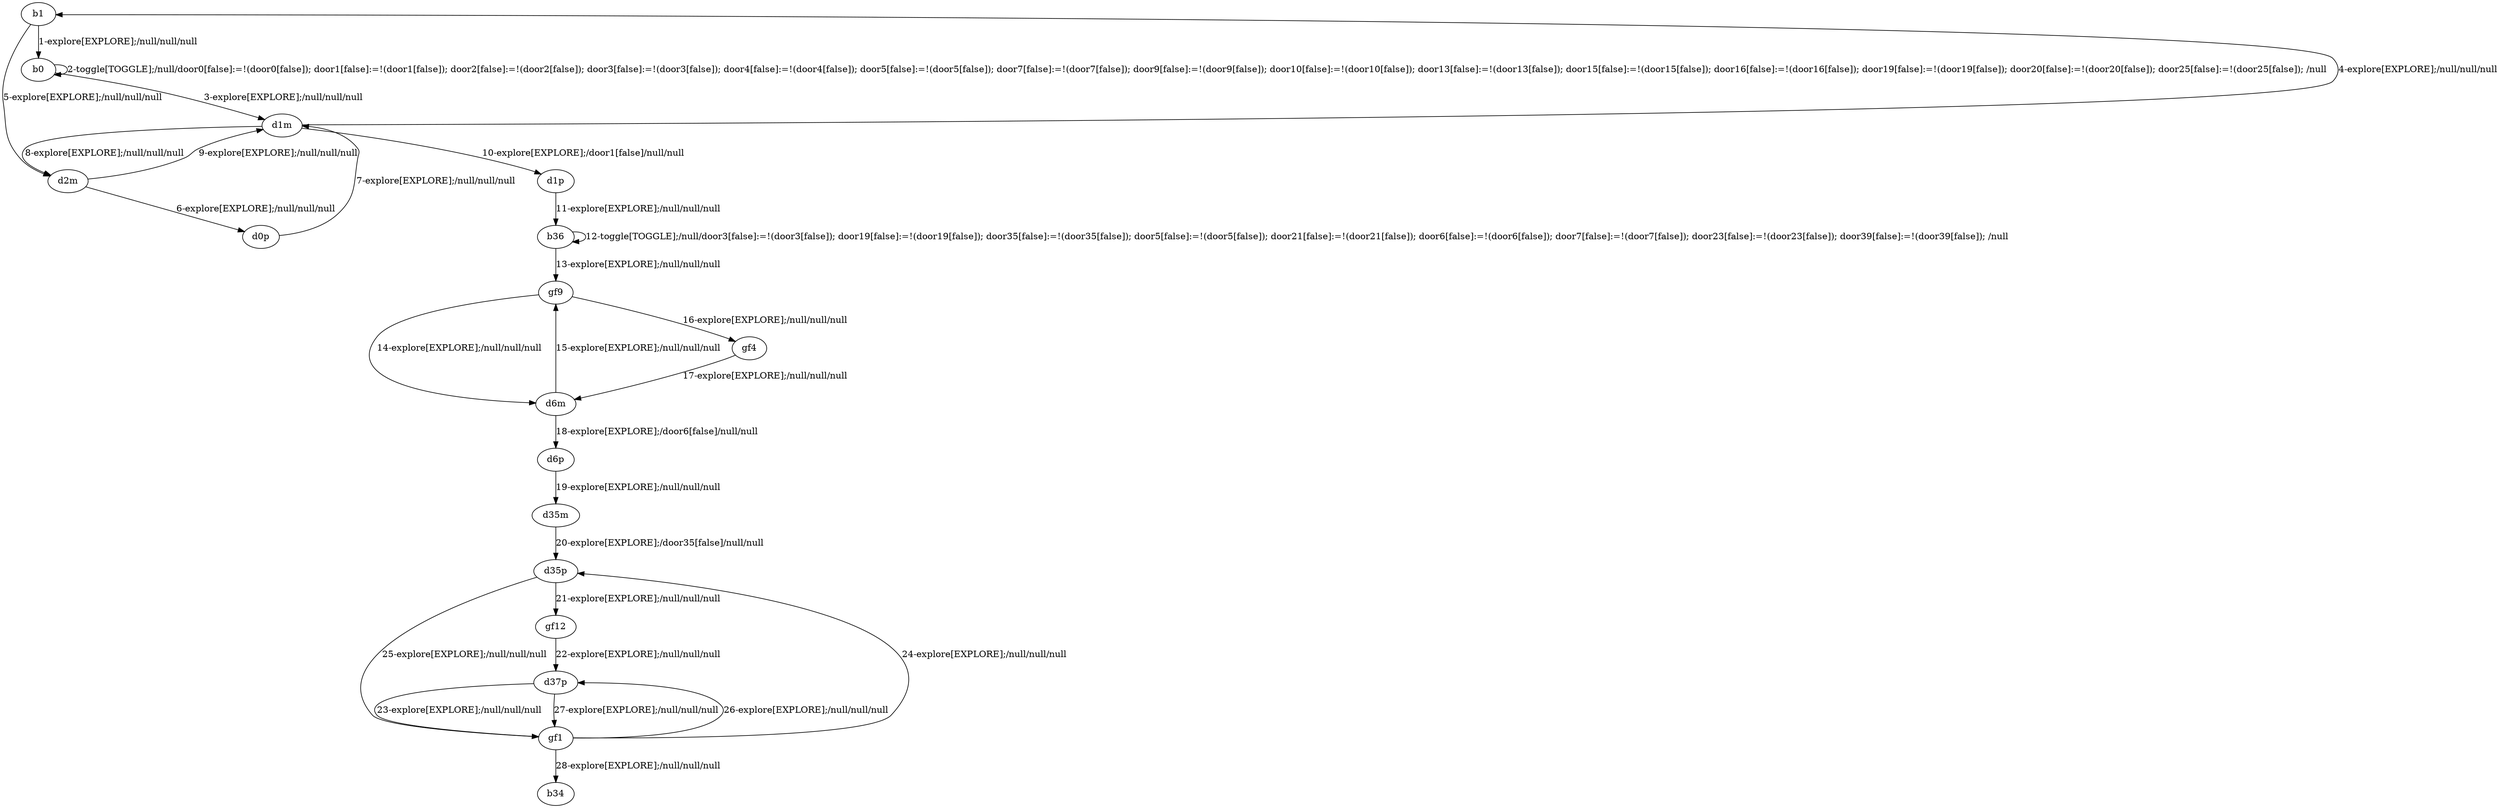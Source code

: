 # Total number of goals covered by this test: 1
# gf1 --> b34

digraph g {
"b1" -> "b0" [label = "1-explore[EXPLORE];/null/null/null"];
"b0" -> "b0" [label = "2-toggle[TOGGLE];/null/door0[false]:=!(door0[false]); door1[false]:=!(door1[false]); door2[false]:=!(door2[false]); door3[false]:=!(door3[false]); door4[false]:=!(door4[false]); door5[false]:=!(door5[false]); door7[false]:=!(door7[false]); door9[false]:=!(door9[false]); door10[false]:=!(door10[false]); door13[false]:=!(door13[false]); door15[false]:=!(door15[false]); door16[false]:=!(door16[false]); door19[false]:=!(door19[false]); door20[false]:=!(door20[false]); door25[false]:=!(door25[false]); /null"];
"b0" -> "d1m" [label = "3-explore[EXPLORE];/null/null/null"];
"d1m" -> "b1" [label = "4-explore[EXPLORE];/null/null/null"];
"b1" -> "d2m" [label = "5-explore[EXPLORE];/null/null/null"];
"d2m" -> "d0p" [label = "6-explore[EXPLORE];/null/null/null"];
"d0p" -> "d1m" [label = "7-explore[EXPLORE];/null/null/null"];
"d1m" -> "d2m" [label = "8-explore[EXPLORE];/null/null/null"];
"d2m" -> "d1m" [label = "9-explore[EXPLORE];/null/null/null"];
"d1m" -> "d1p" [label = "10-explore[EXPLORE];/door1[false]/null/null"];
"d1p" -> "b36" [label = "11-explore[EXPLORE];/null/null/null"];
"b36" -> "b36" [label = "12-toggle[TOGGLE];/null/door3[false]:=!(door3[false]); door19[false]:=!(door19[false]); door35[false]:=!(door35[false]); door5[false]:=!(door5[false]); door21[false]:=!(door21[false]); door6[false]:=!(door6[false]); door7[false]:=!(door7[false]); door23[false]:=!(door23[false]); door39[false]:=!(door39[false]); /null"];
"b36" -> "gf9" [label = "13-explore[EXPLORE];/null/null/null"];
"gf9" -> "d6m" [label = "14-explore[EXPLORE];/null/null/null"];
"d6m" -> "gf9" [label = "15-explore[EXPLORE];/null/null/null"];
"gf9" -> "gf4" [label = "16-explore[EXPLORE];/null/null/null"];
"gf4" -> "d6m" [label = "17-explore[EXPLORE];/null/null/null"];
"d6m" -> "d6p" [label = "18-explore[EXPLORE];/door6[false]/null/null"];
"d6p" -> "d35m" [label = "19-explore[EXPLORE];/null/null/null"];
"d35m" -> "d35p" [label = "20-explore[EXPLORE];/door35[false]/null/null"];
"d35p" -> "gf12" [label = "21-explore[EXPLORE];/null/null/null"];
"gf12" -> "d37p" [label = "22-explore[EXPLORE];/null/null/null"];
"d37p" -> "gf1" [label = "23-explore[EXPLORE];/null/null/null"];
"gf1" -> "d35p" [label = "24-explore[EXPLORE];/null/null/null"];
"d35p" -> "gf1" [label = "25-explore[EXPLORE];/null/null/null"];
"gf1" -> "d37p" [label = "26-explore[EXPLORE];/null/null/null"];
"d37p" -> "gf1" [label = "27-explore[EXPLORE];/null/null/null"];
"gf1" -> "b34" [label = "28-explore[EXPLORE];/null/null/null"];
}